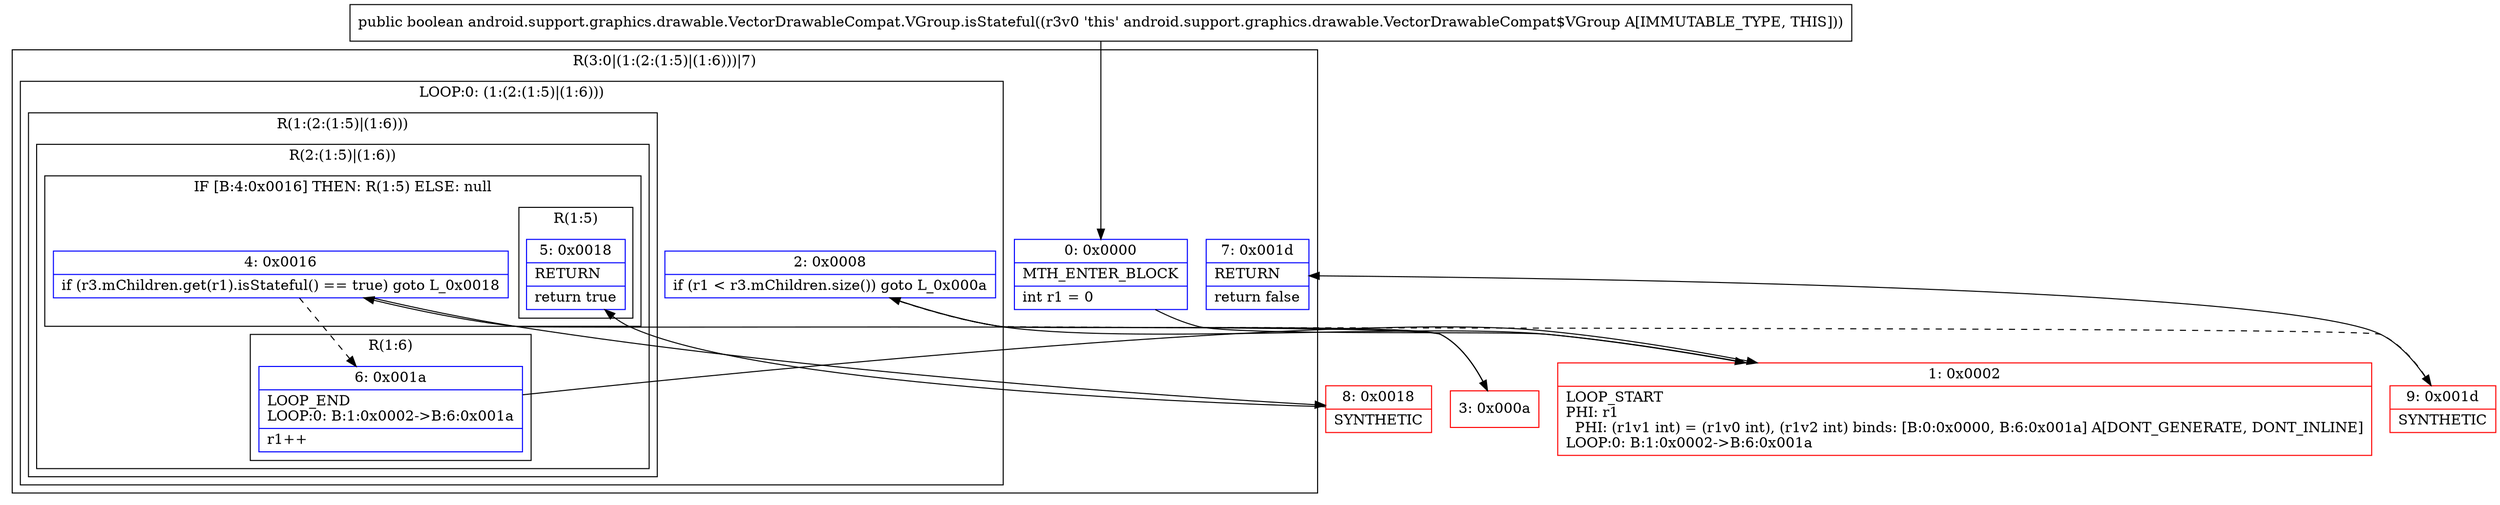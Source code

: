 digraph "CFG forandroid.support.graphics.drawable.VectorDrawableCompat.VGroup.isStateful()Z" {
subgraph cluster_Region_1128741956 {
label = "R(3:0|(1:(2:(1:5)|(1:6)))|7)";
node [shape=record,color=blue];
Node_0 [shape=record,label="{0\:\ 0x0000|MTH_ENTER_BLOCK\l|int r1 = 0\l}"];
subgraph cluster_LoopRegion_2032611181 {
label = "LOOP:0: (1:(2:(1:5)|(1:6)))";
node [shape=record,color=blue];
Node_2 [shape=record,label="{2\:\ 0x0008|if (r1 \< r3.mChildren.size()) goto L_0x000a\l}"];
subgraph cluster_Region_1134939754 {
label = "R(1:(2:(1:5)|(1:6)))";
node [shape=record,color=blue];
subgraph cluster_Region_1821221660 {
label = "R(2:(1:5)|(1:6))";
node [shape=record,color=blue];
subgraph cluster_IfRegion_1653466302 {
label = "IF [B:4:0x0016] THEN: R(1:5) ELSE: null";
node [shape=record,color=blue];
Node_4 [shape=record,label="{4\:\ 0x0016|if (r3.mChildren.get(r1).isStateful() == true) goto L_0x0018\l}"];
subgraph cluster_Region_803453792 {
label = "R(1:5)";
node [shape=record,color=blue];
Node_5 [shape=record,label="{5\:\ 0x0018|RETURN\l|return true\l}"];
}
}
subgraph cluster_Region_1190135121 {
label = "R(1:6)";
node [shape=record,color=blue];
Node_6 [shape=record,label="{6\:\ 0x001a|LOOP_END\lLOOP:0: B:1:0x0002\-\>B:6:0x001a\l|r1++\l}"];
}
}
}
}
Node_7 [shape=record,label="{7\:\ 0x001d|RETURN\l|return false\l}"];
}
Node_1 [shape=record,color=red,label="{1\:\ 0x0002|LOOP_START\lPHI: r1 \l  PHI: (r1v1 int) = (r1v0 int), (r1v2 int) binds: [B:0:0x0000, B:6:0x001a] A[DONT_GENERATE, DONT_INLINE]\lLOOP:0: B:1:0x0002\-\>B:6:0x001a\l}"];
Node_3 [shape=record,color=red,label="{3\:\ 0x000a}"];
Node_8 [shape=record,color=red,label="{8\:\ 0x0018|SYNTHETIC\l}"];
Node_9 [shape=record,color=red,label="{9\:\ 0x001d|SYNTHETIC\l}"];
MethodNode[shape=record,label="{public boolean android.support.graphics.drawable.VectorDrawableCompat.VGroup.isStateful((r3v0 'this' android.support.graphics.drawable.VectorDrawableCompat$VGroup A[IMMUTABLE_TYPE, THIS])) }"];
MethodNode -> Node_0;
Node_0 -> Node_1;
Node_2 -> Node_3;
Node_2 -> Node_9[style=dashed];
Node_4 -> Node_6[style=dashed];
Node_4 -> Node_8;
Node_6 -> Node_1;
Node_1 -> Node_2;
Node_3 -> Node_4;
Node_8 -> Node_5;
Node_9 -> Node_7;
}

